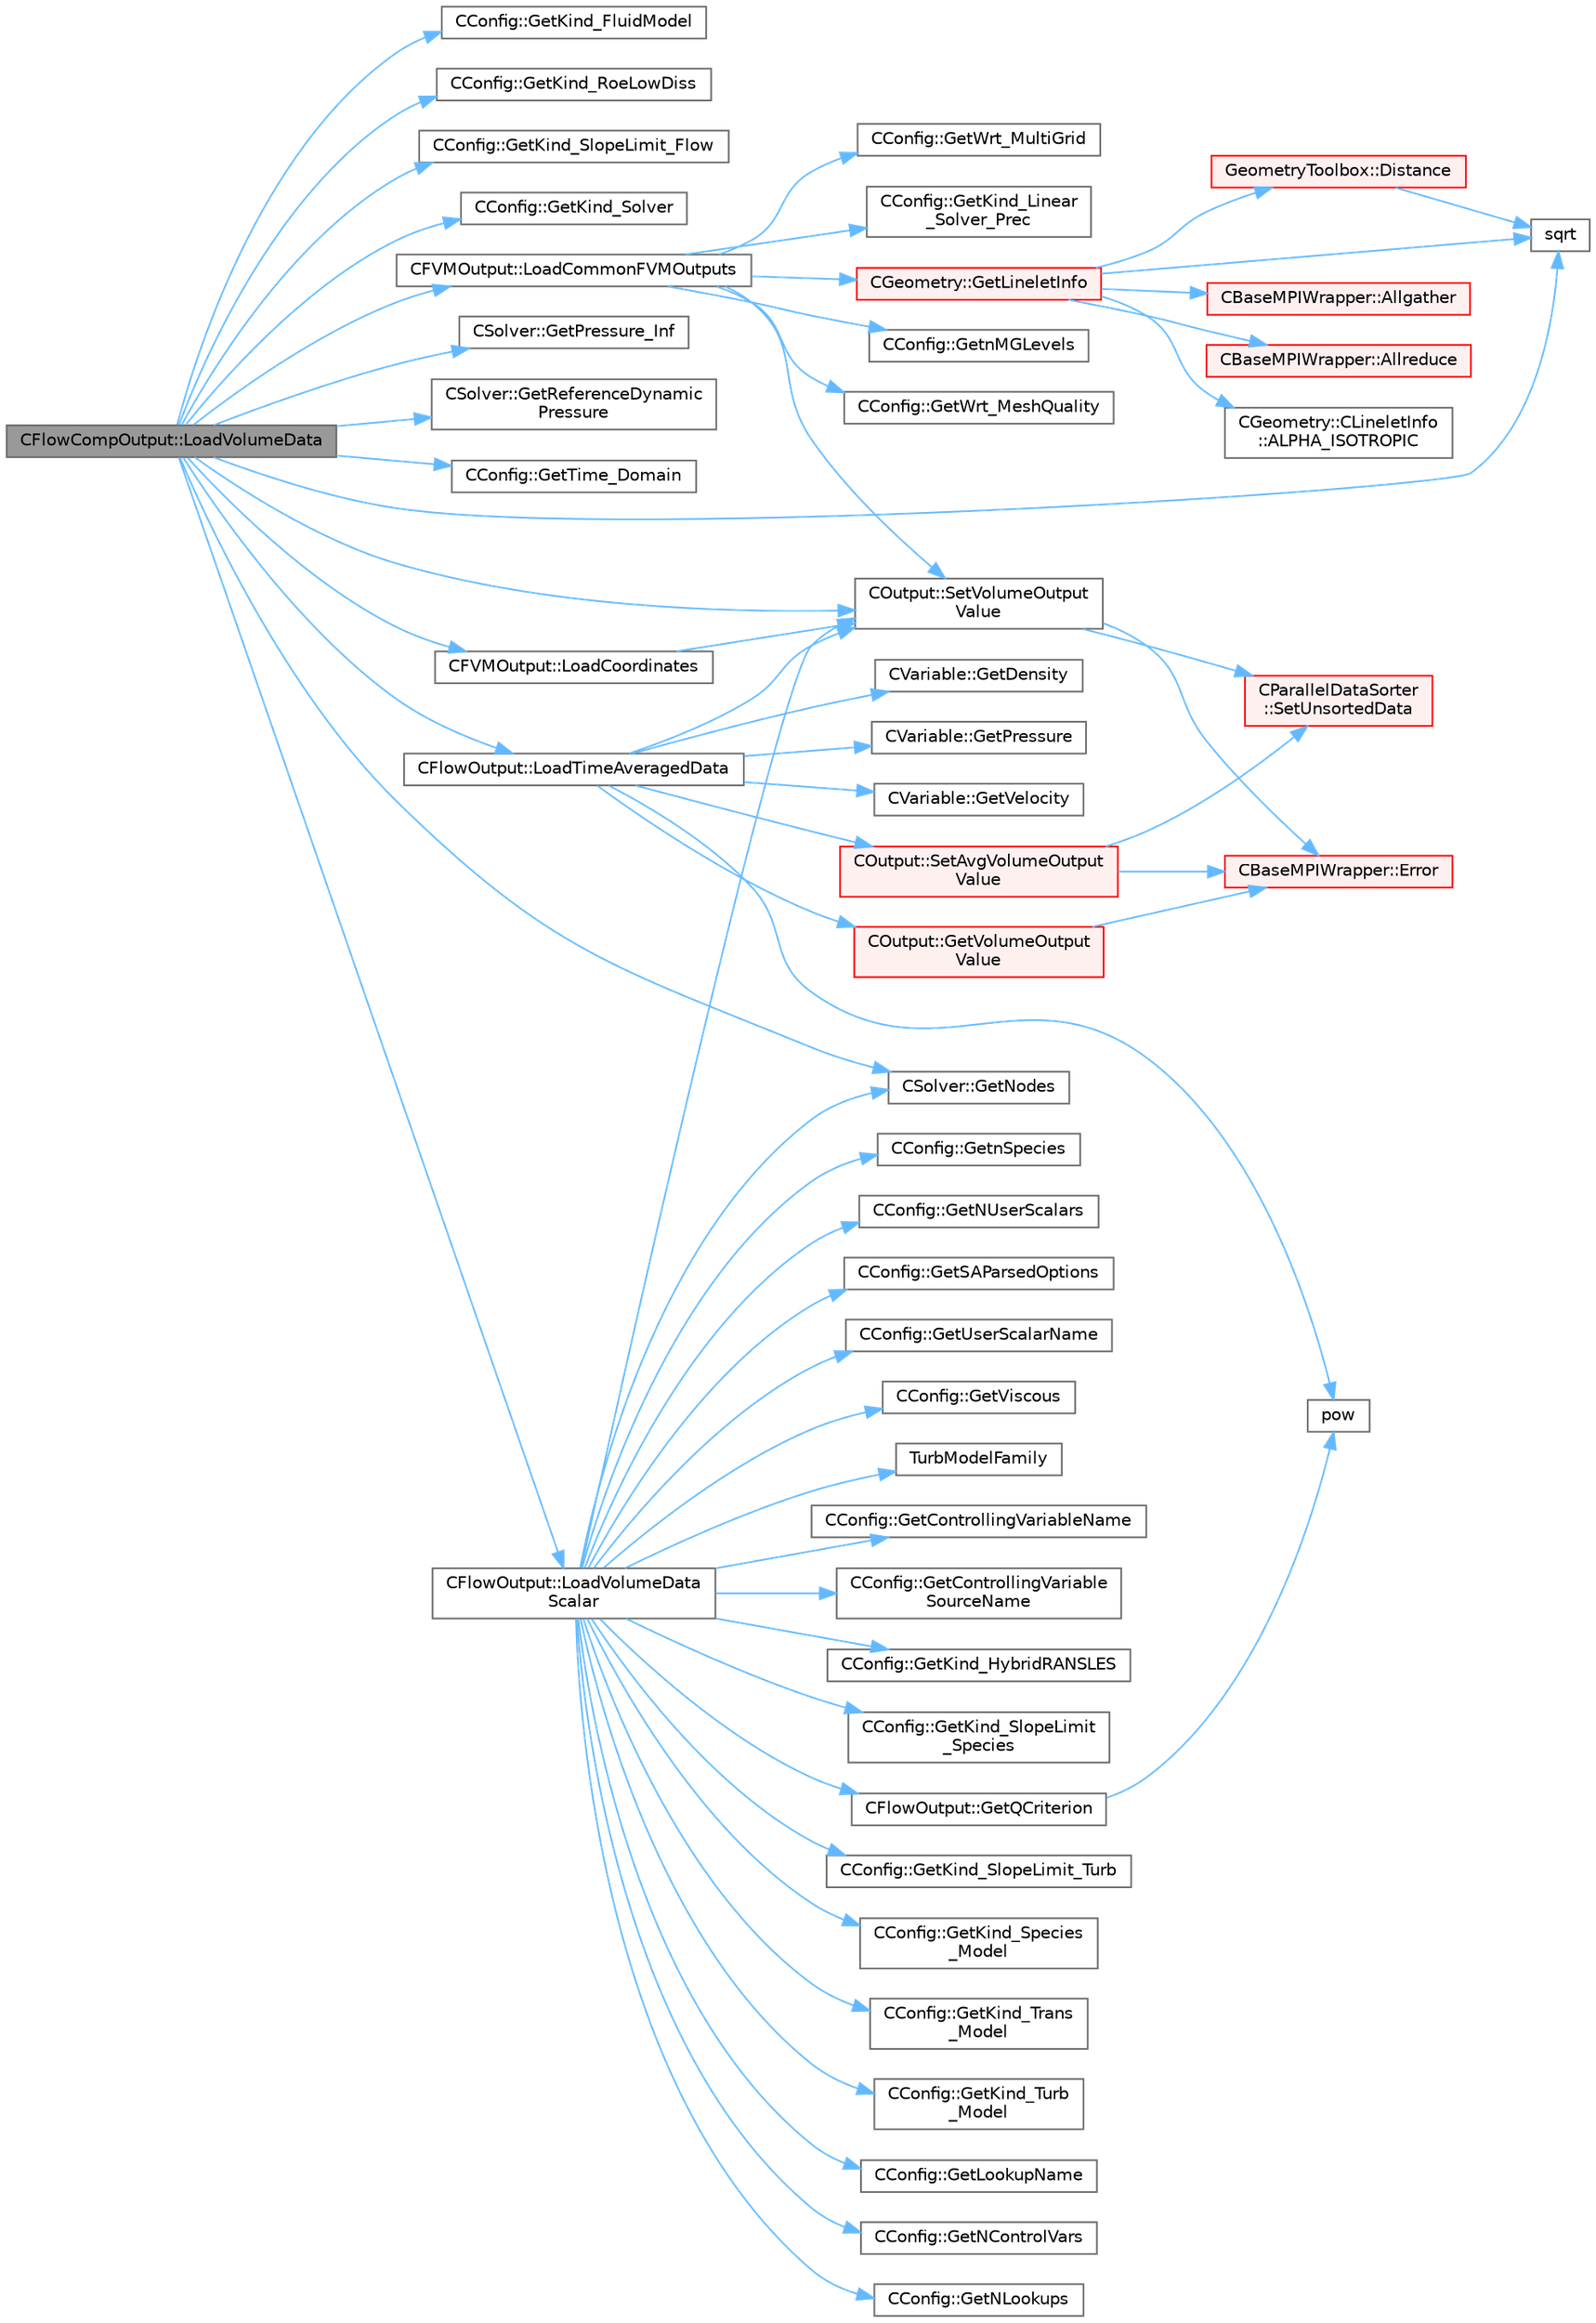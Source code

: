 digraph "CFlowCompOutput::LoadVolumeData"
{
 // LATEX_PDF_SIZE
  bgcolor="transparent";
  edge [fontname=Helvetica,fontsize=10,labelfontname=Helvetica,labelfontsize=10];
  node [fontname=Helvetica,fontsize=10,shape=box,height=0.2,width=0.4];
  rankdir="LR";
  Node1 [id="Node000001",label="CFlowCompOutput::LoadVolumeData",height=0.2,width=0.4,color="gray40", fillcolor="grey60", style="filled", fontcolor="black",tooltip="Set the values of the volume output fields for a point."];
  Node1 -> Node2 [id="edge1_Node000001_Node000002",color="steelblue1",style="solid",tooltip=" "];
  Node2 [id="Node000002",label="CConfig::GetKind_FluidModel",height=0.2,width=0.4,color="grey40", fillcolor="white", style="filled",URL="$classCConfig.html#a120698f22c0de262c4ffa659ee7ec49f",tooltip="Fluid model that we are using."];
  Node1 -> Node3 [id="edge2_Node000001_Node000003",color="steelblue1",style="solid",tooltip=" "];
  Node3 [id="Node000003",label="CConfig::GetKind_RoeLowDiss",height=0.2,width=0.4,color="grey40", fillcolor="white", style="filled",URL="$classCConfig.html#ac918ef9330aef4d77346ab40d12ed178",tooltip="Get the Kind of Roe Low Dissipation Scheme for Unsteady flows."];
  Node1 -> Node4 [id="edge3_Node000001_Node000004",color="steelblue1",style="solid",tooltip=" "];
  Node4 [id="Node000004",label="CConfig::GetKind_SlopeLimit_Flow",height=0.2,width=0.4,color="grey40", fillcolor="white", style="filled",URL="$classCConfig.html#a31504bfdad401a8879a9e0a121320f96",tooltip="Get the method for limiting the spatial gradients."];
  Node1 -> Node5 [id="edge4_Node000001_Node000005",color="steelblue1",style="solid",tooltip=" "];
  Node5 [id="Node000005",label="CConfig::GetKind_Solver",height=0.2,width=0.4,color="grey40", fillcolor="white", style="filled",URL="$classCConfig.html#a77312cf52a5ba2cc1239b7cee6fce7a7",tooltip="Governing equations of the flow (it can be different from the run time equation)."];
  Node1 -> Node6 [id="edge5_Node000001_Node000006",color="steelblue1",style="solid",tooltip=" "];
  Node6 [id="Node000006",label="CSolver::GetNodes",height=0.2,width=0.4,color="grey40", fillcolor="white", style="filled",URL="$classCSolver.html#adb28ae3845a6b61cf764a8e9fe4b794e",tooltip="Allow outside access to the nodes of the solver, containing conservatives, primitives,..."];
  Node1 -> Node7 [id="edge6_Node000001_Node000007",color="steelblue1",style="solid",tooltip=" "];
  Node7 [id="Node000007",label="CSolver::GetPressure_Inf",height=0.2,width=0.4,color="grey40", fillcolor="white", style="filled",URL="$classCSolver.html#ad2ebd475a67775bf7336d88a754927d7",tooltip="A virtual member."];
  Node1 -> Node8 [id="edge7_Node000001_Node000008",color="steelblue1",style="solid",tooltip=" "];
  Node8 [id="Node000008",label="CSolver::GetReferenceDynamic\lPressure",height=0.2,width=0.4,color="grey40", fillcolor="white", style="filled",URL="$classCSolver.html#a413b84a95a376098e22dfb3f24b7d4ec",tooltip="Get the reference dynamic pressure, for Cp, Cf, etc."];
  Node1 -> Node9 [id="edge8_Node000001_Node000009",color="steelblue1",style="solid",tooltip=" "];
  Node9 [id="Node000009",label="CConfig::GetTime_Domain",height=0.2,width=0.4,color="grey40", fillcolor="white", style="filled",URL="$classCConfig.html#a85d2e3cf43b77c63642c40c235b853f3",tooltip="Check if the multizone problem is solved for time domain."];
  Node1 -> Node10 [id="edge9_Node000001_Node000010",color="steelblue1",style="solid",tooltip=" "];
  Node10 [id="Node000010",label="CFVMOutput::LoadCommonFVMOutputs",height=0.2,width=0.4,color="grey40", fillcolor="white", style="filled",URL="$classCFVMOutput.html#a5375edccdb847e5e4b03dc742c9c4d9e",tooltip="Load common FVM outputs."];
  Node10 -> Node11 [id="edge10_Node000010_Node000011",color="steelblue1",style="solid",tooltip=" "];
  Node11 [id="Node000011",label="CConfig::GetKind_Linear\l_Solver_Prec",height=0.2,width=0.4,color="grey40", fillcolor="white", style="filled",URL="$classCConfig.html#aa3e3027bc3231172777ee296694d5e63",tooltip="Get the kind of preconditioner for the implicit solver."];
  Node10 -> Node12 [id="edge11_Node000010_Node000012",color="steelblue1",style="solid",tooltip=" "];
  Node12 [id="Node000012",label="CGeometry::GetLineletInfo",height=0.2,width=0.4,color="red", fillcolor="#FFF0F0", style="filled",URL="$classCGeometry.html#ae1e8531f66b9d9fa0d87eae099130df3",tooltip="Get the linelet definition, this function computes the linelets if that has not been done yet."];
  Node12 -> Node13 [id="edge12_Node000012_Node000013",color="steelblue1",style="solid",tooltip=" "];
  Node13 [id="Node000013",label="CBaseMPIWrapper::Allgather",height=0.2,width=0.4,color="red", fillcolor="#FFF0F0", style="filled",URL="$classCBaseMPIWrapper.html#a137ef06ade0c4f94d2a61f9b8817b6a7",tooltip=" "];
  Node12 -> Node17 [id="edge13_Node000012_Node000017",color="steelblue1",style="solid",tooltip=" "];
  Node17 [id="Node000017",label="CBaseMPIWrapper::Allreduce",height=0.2,width=0.4,color="red", fillcolor="#FFF0F0", style="filled",URL="$classCBaseMPIWrapper.html#a381d4b3738c09d92ee1ae9f89715b541",tooltip=" "];
  Node12 -> Node18 [id="edge14_Node000012_Node000018",color="steelblue1",style="solid",tooltip=" "];
  Node18 [id="Node000018",label="CGeometry::CLineletInfo\l::ALPHA_ISOTROPIC",height=0.2,width=0.4,color="grey40", fillcolor="white", style="filled",URL="$structCGeometry_1_1CLineletInfo.html#a26fecb0e577cca56a48849fe28756c14",tooltip="Detect isotropic mesh region."];
  Node12 -> Node19 [id="edge15_Node000012_Node000019",color="steelblue1",style="solid",tooltip=" "];
  Node19 [id="Node000019",label="GeometryToolbox::Distance",height=0.2,width=0.4,color="red", fillcolor="#FFF0F0", style="filled",URL="$group__GeometryToolbox.html#ga600fb4ee993ae4c3b985082d51994881",tooltip=" "];
  Node19 -> Node20 [id="edge16_Node000019_Node000020",color="steelblue1",style="solid",tooltip=" "];
  Node20 [id="Node000020",label="sqrt",height=0.2,width=0.4,color="grey40", fillcolor="white", style="filled",URL="$group__SIMD.html#ga54a1925ab40fb4249ea255072520de35",tooltip=" "];
  Node12 -> Node20 [id="edge17_Node000012_Node000020",color="steelblue1",style="solid",tooltip=" "];
  Node10 -> Node44 [id="edge18_Node000010_Node000044",color="steelblue1",style="solid",tooltip=" "];
  Node44 [id="Node000044",label="CConfig::GetnMGLevels",height=0.2,width=0.4,color="grey40", fillcolor="white", style="filled",URL="$classCConfig.html#a15a61a6f9a1d415c3509018f4916c5c1",tooltip="Get the number of multigrid levels."];
  Node10 -> Node45 [id="edge19_Node000010_Node000045",color="steelblue1",style="solid",tooltip=" "];
  Node45 [id="Node000045",label="CConfig::GetWrt_MeshQuality",height=0.2,width=0.4,color="grey40", fillcolor="white", style="filled",URL="$classCConfig.html#ae8351ab12679f39aae7d1bfe4fe8db06",tooltip="Get information about writing the mesh quality metrics to the visualization files."];
  Node10 -> Node46 [id="edge20_Node000010_Node000046",color="steelblue1",style="solid",tooltip=" "];
  Node46 [id="Node000046",label="CConfig::GetWrt_MultiGrid",height=0.2,width=0.4,color="grey40", fillcolor="white", style="filled",URL="$classCConfig.html#adc681a28b43abda1e45e8daa5ac82e6d",tooltip="Write coarse grids to the visualization files."];
  Node10 -> Node47 [id="edge21_Node000010_Node000047",color="steelblue1",style="solid",tooltip=" "];
  Node47 [id="Node000047",label="COutput::SetVolumeOutput\lValue",height=0.2,width=0.4,color="grey40", fillcolor="white", style="filled",URL="$classCOutput.html#a5043d88da0d8116ea9ea2921493906d9",tooltip="Set the value of a volume output field."];
  Node47 -> Node15 [id="edge22_Node000047_Node000015",color="steelblue1",style="solid",tooltip=" "];
  Node15 [id="Node000015",label="CBaseMPIWrapper::Error",height=0.2,width=0.4,color="red", fillcolor="#FFF0F0", style="filled",URL="$classCBaseMPIWrapper.html#a04457c47629bda56704e6a8804833eeb",tooltip=" "];
  Node47 -> Node48 [id="edge23_Node000047_Node000048",color="steelblue1",style="solid",tooltip=" "];
  Node48 [id="Node000048",label="CParallelDataSorter\l::SetUnsortedData",height=0.2,width=0.4,color="red", fillcolor="#FFF0F0", style="filled",URL="$classCParallelDataSorter.html#a670b87a841151f2bee6971765edd198d",tooltip="Set the value of a specific field at a point. PrepareSendBuffers must be called before using this fun..."];
  Node1 -> Node50 [id="edge24_Node000001_Node000050",color="steelblue1",style="solid",tooltip=" "];
  Node50 [id="Node000050",label="CFVMOutput::LoadCoordinates",height=0.2,width=0.4,color="grey40", fillcolor="white", style="filled",URL="$classCFVMOutput.html#afbe6c99745481a5c09aa2e5a312b42ba",tooltip="Load the coordinates."];
  Node50 -> Node47 [id="edge25_Node000050_Node000047",color="steelblue1",style="solid",tooltip=" "];
  Node1 -> Node51 [id="edge26_Node000001_Node000051",color="steelblue1",style="solid",tooltip=" "];
  Node51 [id="Node000051",label="CFlowOutput::LoadTimeAveragedData",height=0.2,width=0.4,color="grey40", fillcolor="white", style="filled",URL="$classCFlowOutput.html#a83cb8225c00fad1e7505dddc7f4bc812",tooltip="Load the time averaged output fields."];
  Node51 -> Node52 [id="edge27_Node000051_Node000052",color="steelblue1",style="solid",tooltip=" "];
  Node52 [id="Node000052",label="CVariable::GetDensity",height=0.2,width=0.4,color="grey40", fillcolor="white", style="filled",URL="$classCVariable.html#a4892ca545884011b7903a8e35c43b43f",tooltip="A virtual member."];
  Node51 -> Node53 [id="edge28_Node000051_Node000053",color="steelblue1",style="solid",tooltip=" "];
  Node53 [id="Node000053",label="CVariable::GetPressure",height=0.2,width=0.4,color="grey40", fillcolor="white", style="filled",URL="$classCVariable.html#ad08820234eeedeb13105e603af2c67ad",tooltip="A virtual member."];
  Node51 -> Node54 [id="edge29_Node000051_Node000054",color="steelblue1",style="solid",tooltip=" "];
  Node54 [id="Node000054",label="CVariable::GetVelocity",height=0.2,width=0.4,color="grey40", fillcolor="white", style="filled",URL="$classCVariable.html#a1f5a6919aa7494cf7e752bb1f822a612",tooltip="A virtual member."];
  Node51 -> Node55 [id="edge30_Node000051_Node000055",color="steelblue1",style="solid",tooltip=" "];
  Node55 [id="Node000055",label="COutput::GetVolumeOutput\lValue",height=0.2,width=0.4,color="red", fillcolor="#FFF0F0", style="filled",URL="$classCOutput.html#a35cf1a968b3848242fa25644ea2903d6",tooltip="Set the value of a volume output field."];
  Node55 -> Node15 [id="edge31_Node000055_Node000015",color="steelblue1",style="solid",tooltip=" "];
  Node51 -> Node22 [id="edge32_Node000051_Node000022",color="steelblue1",style="solid",tooltip=" "];
  Node22 [id="Node000022",label="pow",height=0.2,width=0.4,color="grey40", fillcolor="white", style="filled",URL="$group__SIMD.html#ga768cbdeba8e4567257959378fba27f17",tooltip=" "];
  Node51 -> Node57 [id="edge33_Node000051_Node000057",color="steelblue1",style="solid",tooltip=" "];
  Node57 [id="Node000057",label="COutput::SetAvgVolumeOutput\lValue",height=0.2,width=0.4,color="red", fillcolor="#FFF0F0", style="filled",URL="$classCOutput.html#a0088d461ff345e35b6c5564bdf925331",tooltip="Set the value of a volume output field."];
  Node57 -> Node15 [id="edge34_Node000057_Node000015",color="steelblue1",style="solid",tooltip=" "];
  Node57 -> Node48 [id="edge35_Node000057_Node000048",color="steelblue1",style="solid",tooltip=" "];
  Node51 -> Node47 [id="edge36_Node000051_Node000047",color="steelblue1",style="solid",tooltip=" "];
  Node1 -> Node58 [id="edge37_Node000001_Node000058",color="steelblue1",style="solid",tooltip=" "];
  Node58 [id="Node000058",label="CFlowOutput::LoadVolumeData\lScalar",height=0.2,width=0.4,color="grey40", fillcolor="white", style="filled",URL="$classCFlowOutput.html#ad996a9cd0b41ef4bc726397d18219c17",tooltip="Set all scalar (turbulence/species) volume field values for a point."];
  Node58 -> Node59 [id="edge38_Node000058_Node000059",color="steelblue1",style="solid",tooltip=" "];
  Node59 [id="Node000059",label="CConfig::GetControllingVariableName",height=0.2,width=0.4,color="grey40", fillcolor="white", style="filled",URL="$classCConfig.html#a3d287d567b7526d13c30b05da3e5b4a6",tooltip="Get the name of a specific controlling variable."];
  Node58 -> Node60 [id="edge39_Node000058_Node000060",color="steelblue1",style="solid",tooltip=" "];
  Node60 [id="Node000060",label="CConfig::GetControllingVariable\lSourceName",height=0.2,width=0.4,color="grey40", fillcolor="white", style="filled",URL="$classCConfig.html#a893985a1647a55846912e1941f03a9a6",tooltip="Get the name of the source term variable for a specific controlling variable."];
  Node58 -> Node61 [id="edge40_Node000058_Node000061",color="steelblue1",style="solid",tooltip=" "];
  Node61 [id="Node000061",label="CConfig::GetKind_HybridRANSLES",height=0.2,width=0.4,color="grey40", fillcolor="white", style="filled",URL="$classCConfig.html#abfd9da622a435f924a30a08d349f304d",tooltip="Get the Kind of Hybrid RANS/LES."];
  Node58 -> Node62 [id="edge41_Node000058_Node000062",color="steelblue1",style="solid",tooltip=" "];
  Node62 [id="Node000062",label="CConfig::GetKind_SlopeLimit\l_Species",height=0.2,width=0.4,color="grey40", fillcolor="white", style="filled",URL="$classCConfig.html#a8ed4ce568c77df39bb34eb8a38f0b492",tooltip="Get the method for limiting the spatial gradients."];
  Node58 -> Node63 [id="edge42_Node000058_Node000063",color="steelblue1",style="solid",tooltip=" "];
  Node63 [id="Node000063",label="CConfig::GetKind_SlopeLimit_Turb",height=0.2,width=0.4,color="grey40", fillcolor="white", style="filled",URL="$classCConfig.html#ae48c8f498b3a751dacaefc364ed4f122",tooltip="Get the method for limiting the spatial gradients."];
  Node58 -> Node64 [id="edge43_Node000058_Node000064",color="steelblue1",style="solid",tooltip=" "];
  Node64 [id="Node000064",label="CConfig::GetKind_Species\l_Model",height=0.2,width=0.4,color="grey40", fillcolor="white", style="filled",URL="$classCConfig.html#a7416428b6139fe85180e5e8d190506aa",tooltip="Get the kind of the species model."];
  Node58 -> Node65 [id="edge44_Node000058_Node000065",color="steelblue1",style="solid",tooltip=" "];
  Node65 [id="Node000065",label="CConfig::GetKind_Trans\l_Model",height=0.2,width=0.4,color="grey40", fillcolor="white", style="filled",URL="$classCConfig.html#aa3491085ca1a0997d8fb58698bb64fb6",tooltip="Get the kind of the transition model."];
  Node58 -> Node66 [id="edge45_Node000058_Node000066",color="steelblue1",style="solid",tooltip=" "];
  Node66 [id="Node000066",label="CConfig::GetKind_Turb\l_Model",height=0.2,width=0.4,color="grey40", fillcolor="white", style="filled",URL="$classCConfig.html#a42cf888b42ce34079b2e3987bbf147dd",tooltip="Get the kind of the turbulence model."];
  Node58 -> Node67 [id="edge46_Node000058_Node000067",color="steelblue1",style="solid",tooltip=" "];
  Node67 [id="Node000067",label="CConfig::GetLookupName",height=0.2,width=0.4,color="grey40", fillcolor="white", style="filled",URL="$classCConfig.html#a4b2a16d3116ab7b85f2591a16ff61e9b",tooltip="Get the name of the variable that we want to retrieve from the lookup table."];
  Node58 -> Node68 [id="edge47_Node000058_Node000068",color="steelblue1",style="solid",tooltip=" "];
  Node68 [id="Node000068",label="CConfig::GetNControlVars",height=0.2,width=0.4,color="grey40", fillcolor="white", style="filled",URL="$classCConfig.html#a96acbe126b6987b1461ff7d3cdb44cca",tooltip="Get the number of control variables for flamelet model."];
  Node58 -> Node69 [id="edge48_Node000058_Node000069",color="steelblue1",style="solid",tooltip=" "];
  Node69 [id="Node000069",label="CConfig::GetNLookups",height=0.2,width=0.4,color="grey40", fillcolor="white", style="filled",URL="$classCConfig.html#aef66ad5844622436a8ad90fc551323b7",tooltip="Get the number of transported scalars for combustion."];
  Node58 -> Node6 [id="edge49_Node000058_Node000006",color="steelblue1",style="solid",tooltip=" "];
  Node58 -> Node70 [id="edge50_Node000058_Node000070",color="steelblue1",style="solid",tooltip=" "];
  Node70 [id="Node000070",label="CConfig::GetnSpecies",height=0.2,width=0.4,color="grey40", fillcolor="white", style="filled",URL="$classCConfig.html#acca4077dbb4f00718adc5e831b561927",tooltip="Provides the number of species present in the gas mixture."];
  Node58 -> Node71 [id="edge51_Node000058_Node000071",color="steelblue1",style="solid",tooltip=" "];
  Node71 [id="Node000071",label="CConfig::GetNUserScalars",height=0.2,width=0.4,color="grey40", fillcolor="white", style="filled",URL="$classCConfig.html#ab6b78d2aa6b013cf2d93c62b2240a8cc",tooltip="Get the number of user scalars for flamelet model."];
  Node58 -> Node72 [id="edge52_Node000058_Node000072",color="steelblue1",style="solid",tooltip=" "];
  Node72 [id="Node000072",label="CFlowOutput::GetQCriterion",height=0.2,width=0.4,color="grey40", fillcolor="white", style="filled",URL="$classCFlowOutput.html#a8f43e8734baf4f48c1cb701efe9372ca",tooltip="Compute value of the Q criteration for vortex idenfitication."];
  Node72 -> Node22 [id="edge53_Node000072_Node000022",color="steelblue1",style="solid",tooltip=" "];
  Node58 -> Node73 [id="edge54_Node000058_Node000073",color="steelblue1",style="solid",tooltip=" "];
  Node73 [id="Node000073",label="CConfig::GetSAParsedOptions",height=0.2,width=0.4,color="grey40", fillcolor="white", style="filled",URL="$classCConfig.html#a66aa27cc745f1c7328987376dbd6788d",tooltip="Get parsed SA option data structure."];
  Node58 -> Node74 [id="edge55_Node000058_Node000074",color="steelblue1",style="solid",tooltip=" "];
  Node74 [id="Node000074",label="CConfig::GetUserScalarName",height=0.2,width=0.4,color="grey40", fillcolor="white", style="filled",URL="$classCConfig.html#a052c89683764dde2b1ecaa385a2f9ce4",tooltip="Get the name of the user scalar."];
  Node58 -> Node75 [id="edge56_Node000058_Node000075",color="steelblue1",style="solid",tooltip=" "];
  Node75 [id="Node000075",label="CConfig::GetViscous",height=0.2,width=0.4,color="grey40", fillcolor="white", style="filled",URL="$classCConfig.html#ad59acb5f80aaddccaa0f2f5bef3e3e78",tooltip="Determines if problem is viscous."];
  Node58 -> Node47 [id="edge57_Node000058_Node000047",color="steelblue1",style="solid",tooltip=" "];
  Node58 -> Node76 [id="edge58_Node000058_Node000076",color="steelblue1",style="solid",tooltip=" "];
  Node76 [id="Node000076",label="TurbModelFamily",height=0.2,width=0.4,color="grey40", fillcolor="white", style="filled",URL="$option__structure_8hpp.html#acee0f471c4a6420e3aea11c08e6bd980",tooltip="Associate turb models with their family."];
  Node1 -> Node47 [id="edge59_Node000001_Node000047",color="steelblue1",style="solid",tooltip=" "];
  Node1 -> Node20 [id="edge60_Node000001_Node000020",color="steelblue1",style="solid",tooltip=" "];
}
